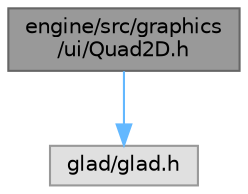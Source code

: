digraph "engine/src/graphics/ui/Quad2D.h"
{
 // LATEX_PDF_SIZE
  bgcolor="transparent";
  edge [fontname=Helvetica,fontsize=10,labelfontname=Helvetica,labelfontsize=10];
  node [fontname=Helvetica,fontsize=10,shape=box,height=0.2,width=0.4];
  Node1 [id="Node000001",label="engine/src/graphics\l/ui/Quad2D.h",height=0.2,width=0.4,color="gray40", fillcolor="grey60", style="filled", fontcolor="black",tooltip="Header file for the Quad2D class."];
  Node1 -> Node2 [id="edge1_Node000001_Node000002",color="steelblue1",style="solid",tooltip=" "];
  Node2 [id="Node000002",label="glad/glad.h",height=0.2,width=0.4,color="grey60", fillcolor="#E0E0E0", style="filled",tooltip=" "];
}
